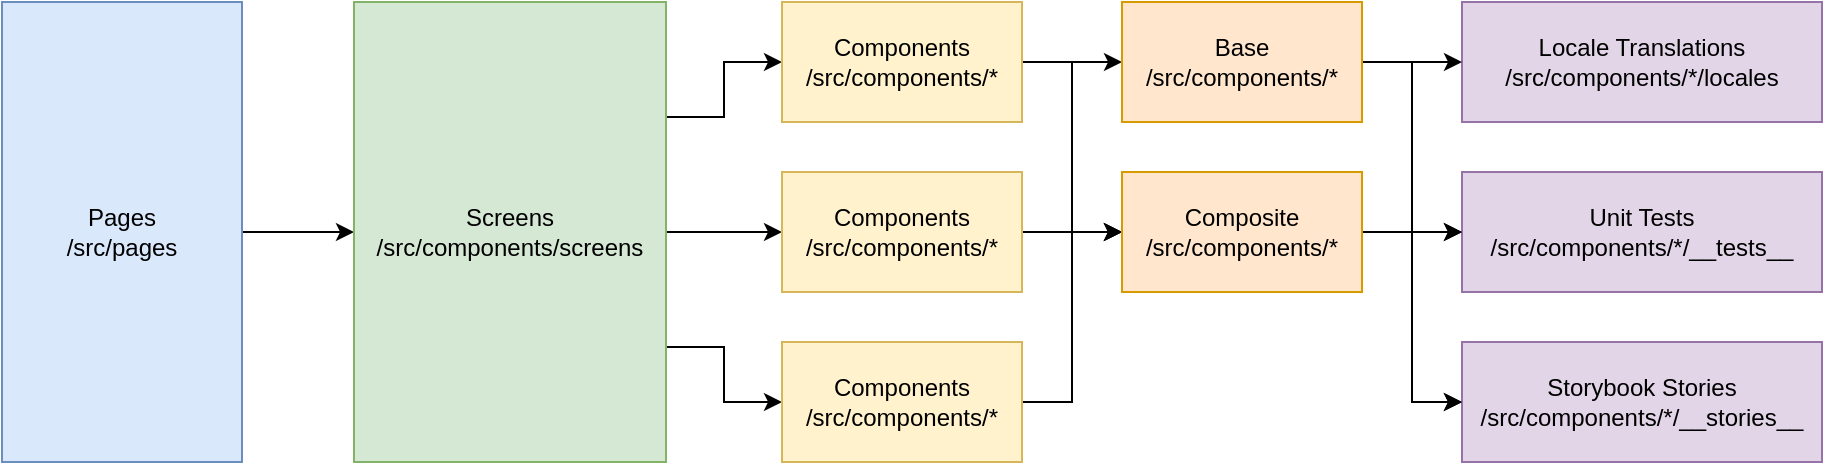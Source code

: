 <mxfile version="14.6.13" type="device"><diagram id="5B3DdG-k-mdLw3vRYni5" name="Page-1"><mxGraphModel dx="1186" dy="688" grid="1" gridSize="10" guides="1" tooltips="1" connect="1" arrows="1" fold="1" page="1" pageScale="1" pageWidth="827" pageHeight="1169" math="0" shadow="0"><root><mxCell id="0"/><mxCell id="1" parent="0"/><mxCell id="o7gB8LAkYjm9HB1io5fk-9" style="edgeStyle=orthogonalEdgeStyle;rounded=0;orthogonalLoop=1;jettySize=auto;html=1;exitX=1;exitY=0.5;exitDx=0;exitDy=0;entryX=0;entryY=0.5;entryDx=0;entryDy=0;" edge="1" parent="1" source="o7gB8LAkYjm9HB1io5fk-1" target="o7gB8LAkYjm9HB1io5fk-2"><mxGeometry relative="1" as="geometry"/></mxCell><mxCell id="o7gB8LAkYjm9HB1io5fk-1" value="Pages&lt;br&gt;/src/pages" style="rounded=0;whiteSpace=wrap;html=1;fillColor=#dae8fc;strokeColor=#6c8ebf;" vertex="1" parent="1"><mxGeometry x="80" y="140" width="120" height="230" as="geometry"/></mxCell><mxCell id="o7gB8LAkYjm9HB1io5fk-10" style="edgeStyle=orthogonalEdgeStyle;rounded=0;orthogonalLoop=1;jettySize=auto;html=1;exitX=1;exitY=0.25;exitDx=0;exitDy=0;entryX=0;entryY=0.5;entryDx=0;entryDy=0;" edge="1" parent="1" source="o7gB8LAkYjm9HB1io5fk-2" target="o7gB8LAkYjm9HB1io5fk-3"><mxGeometry relative="1" as="geometry"/></mxCell><mxCell id="o7gB8LAkYjm9HB1io5fk-11" style="edgeStyle=orthogonalEdgeStyle;rounded=0;orthogonalLoop=1;jettySize=auto;html=1;exitX=1;exitY=0.5;exitDx=0;exitDy=0;entryX=0;entryY=0.5;entryDx=0;entryDy=0;" edge="1" parent="1" source="o7gB8LAkYjm9HB1io5fk-2" target="o7gB8LAkYjm9HB1io5fk-4"><mxGeometry relative="1" as="geometry"/></mxCell><mxCell id="o7gB8LAkYjm9HB1io5fk-12" style="edgeStyle=orthogonalEdgeStyle;rounded=0;orthogonalLoop=1;jettySize=auto;html=1;exitX=1;exitY=0.75;exitDx=0;exitDy=0;entryX=0;entryY=0.5;entryDx=0;entryDy=0;" edge="1" parent="1" source="o7gB8LAkYjm9HB1io5fk-2" target="o7gB8LAkYjm9HB1io5fk-5"><mxGeometry relative="1" as="geometry"/></mxCell><mxCell id="o7gB8LAkYjm9HB1io5fk-2" value="Screens&lt;br&gt;/src/components/screens" style="rounded=0;whiteSpace=wrap;html=1;fillColor=#d5e8d4;strokeColor=#82b366;" vertex="1" parent="1"><mxGeometry x="256" y="140" width="156" height="230" as="geometry"/></mxCell><mxCell id="o7gB8LAkYjm9HB1io5fk-21" style="edgeStyle=orthogonalEdgeStyle;rounded=0;orthogonalLoop=1;jettySize=auto;html=1;exitX=1;exitY=0.5;exitDx=0;exitDy=0;entryX=0;entryY=0.5;entryDx=0;entryDy=0;" edge="1" parent="1" source="o7gB8LAkYjm9HB1io5fk-3" target="o7gB8LAkYjm9HB1io5fk-19"><mxGeometry relative="1" as="geometry"/></mxCell><mxCell id="o7gB8LAkYjm9HB1io5fk-22" style="edgeStyle=orthogonalEdgeStyle;rounded=0;orthogonalLoop=1;jettySize=auto;html=1;exitX=1;exitY=0.5;exitDx=0;exitDy=0;entryX=0;entryY=0.5;entryDx=0;entryDy=0;" edge="1" parent="1" source="o7gB8LAkYjm9HB1io5fk-3" target="o7gB8LAkYjm9HB1io5fk-20"><mxGeometry relative="1" as="geometry"/></mxCell><mxCell id="o7gB8LAkYjm9HB1io5fk-3" value="Components&lt;br&gt;/src/components/*" style="rounded=0;whiteSpace=wrap;html=1;fillColor=#fff2cc;strokeColor=#d6b656;" vertex="1" parent="1"><mxGeometry x="470" y="140" width="120" height="60" as="geometry"/></mxCell><mxCell id="o7gB8LAkYjm9HB1io5fk-28" style="edgeStyle=orthogonalEdgeStyle;rounded=0;orthogonalLoop=1;jettySize=auto;html=1;exitX=1;exitY=0.5;exitDx=0;exitDy=0;entryX=0;entryY=0.5;entryDx=0;entryDy=0;" edge="1" parent="1" source="o7gB8LAkYjm9HB1io5fk-4" target="o7gB8LAkYjm9HB1io5fk-20"><mxGeometry relative="1" as="geometry"/></mxCell><mxCell id="o7gB8LAkYjm9HB1io5fk-4" value="Components&lt;br&gt;/src/components/*" style="rounded=0;whiteSpace=wrap;html=1;fillColor=#fff2cc;strokeColor=#d6b656;" vertex="1" parent="1"><mxGeometry x="470" y="225" width="120" height="60" as="geometry"/></mxCell><mxCell id="o7gB8LAkYjm9HB1io5fk-29" style="edgeStyle=orthogonalEdgeStyle;rounded=0;orthogonalLoop=1;jettySize=auto;html=1;exitX=1;exitY=0.5;exitDx=0;exitDy=0;entryX=0;entryY=0.5;entryDx=0;entryDy=0;" edge="1" parent="1" source="o7gB8LAkYjm9HB1io5fk-5" target="o7gB8LAkYjm9HB1io5fk-20"><mxGeometry relative="1" as="geometry"/></mxCell><mxCell id="o7gB8LAkYjm9HB1io5fk-5" value="Components&lt;br&gt;/src/components/*" style="rounded=0;whiteSpace=wrap;html=1;fillColor=#fff2cc;strokeColor=#d6b656;" vertex="1" parent="1"><mxGeometry x="470" y="310" width="120" height="60" as="geometry"/></mxCell><mxCell id="o7gB8LAkYjm9HB1io5fk-6" value="Unit Tests&lt;br&gt;/src/components/*/__tests__" style="rounded=0;whiteSpace=wrap;html=1;fillColor=#e1d5e7;strokeColor=#9673a6;" vertex="1" parent="1"><mxGeometry x="810" y="225" width="180" height="60" as="geometry"/></mxCell><mxCell id="o7gB8LAkYjm9HB1io5fk-7" value="Storybook Stories&lt;br&gt;/src/components/*/__stories__" style="rounded=0;whiteSpace=wrap;html=1;fillColor=#e1d5e7;strokeColor=#9673a6;" vertex="1" parent="1"><mxGeometry x="810" y="310" width="180" height="60" as="geometry"/></mxCell><mxCell id="o7gB8LAkYjm9HB1io5fk-8" value="Locale Translations&lt;br&gt;/src/components/*/locales" style="rounded=0;whiteSpace=wrap;html=1;fillColor=#e1d5e7;strokeColor=#9673a6;" vertex="1" parent="1"><mxGeometry x="810" y="140" width="180" height="60" as="geometry"/></mxCell><mxCell id="o7gB8LAkYjm9HB1io5fk-23" style="edgeStyle=orthogonalEdgeStyle;rounded=0;orthogonalLoop=1;jettySize=auto;html=1;exitX=1;exitY=0.5;exitDx=0;exitDy=0;entryX=0;entryY=0.5;entryDx=0;entryDy=0;" edge="1" parent="1" source="o7gB8LAkYjm9HB1io5fk-19" target="o7gB8LAkYjm9HB1io5fk-8"><mxGeometry relative="1" as="geometry"/></mxCell><mxCell id="o7gB8LAkYjm9HB1io5fk-24" style="edgeStyle=orthogonalEdgeStyle;rounded=0;orthogonalLoop=1;jettySize=auto;html=1;exitX=1;exitY=0.5;exitDx=0;exitDy=0;entryX=0;entryY=0.5;entryDx=0;entryDy=0;" edge="1" parent="1" source="o7gB8LAkYjm9HB1io5fk-19" target="o7gB8LAkYjm9HB1io5fk-6"><mxGeometry relative="1" as="geometry"/></mxCell><mxCell id="o7gB8LAkYjm9HB1io5fk-25" style="edgeStyle=orthogonalEdgeStyle;rounded=0;orthogonalLoop=1;jettySize=auto;html=1;exitX=1;exitY=0.5;exitDx=0;exitDy=0;entryX=0;entryY=0.5;entryDx=0;entryDy=0;" edge="1" parent="1" source="o7gB8LAkYjm9HB1io5fk-19" target="o7gB8LAkYjm9HB1io5fk-7"><mxGeometry relative="1" as="geometry"/></mxCell><mxCell id="o7gB8LAkYjm9HB1io5fk-19" value="Base&lt;br&gt;/src/components/*" style="rounded=0;whiteSpace=wrap;html=1;fillColor=#ffe6cc;strokeColor=#d79b00;" vertex="1" parent="1"><mxGeometry x="640" y="140" width="120" height="60" as="geometry"/></mxCell><mxCell id="o7gB8LAkYjm9HB1io5fk-26" style="edgeStyle=orthogonalEdgeStyle;rounded=0;orthogonalLoop=1;jettySize=auto;html=1;exitX=1;exitY=0.5;exitDx=0;exitDy=0;entryX=0;entryY=0.5;entryDx=0;entryDy=0;" edge="1" parent="1" source="o7gB8LAkYjm9HB1io5fk-20" target="o7gB8LAkYjm9HB1io5fk-6"><mxGeometry relative="1" as="geometry"/></mxCell><mxCell id="o7gB8LAkYjm9HB1io5fk-27" style="edgeStyle=orthogonalEdgeStyle;rounded=0;orthogonalLoop=1;jettySize=auto;html=1;exitX=1;exitY=0.5;exitDx=0;exitDy=0;entryX=0;entryY=0.5;entryDx=0;entryDy=0;" edge="1" parent="1" source="o7gB8LAkYjm9HB1io5fk-20" target="o7gB8LAkYjm9HB1io5fk-7"><mxGeometry relative="1" as="geometry"/></mxCell><mxCell id="o7gB8LAkYjm9HB1io5fk-20" value="Composite&lt;br&gt;/src/components/*" style="rounded=0;whiteSpace=wrap;html=1;fillColor=#ffe6cc;strokeColor=#d79b00;" vertex="1" parent="1"><mxGeometry x="640" y="225" width="120" height="60" as="geometry"/></mxCell></root></mxGraphModel></diagram></mxfile>
